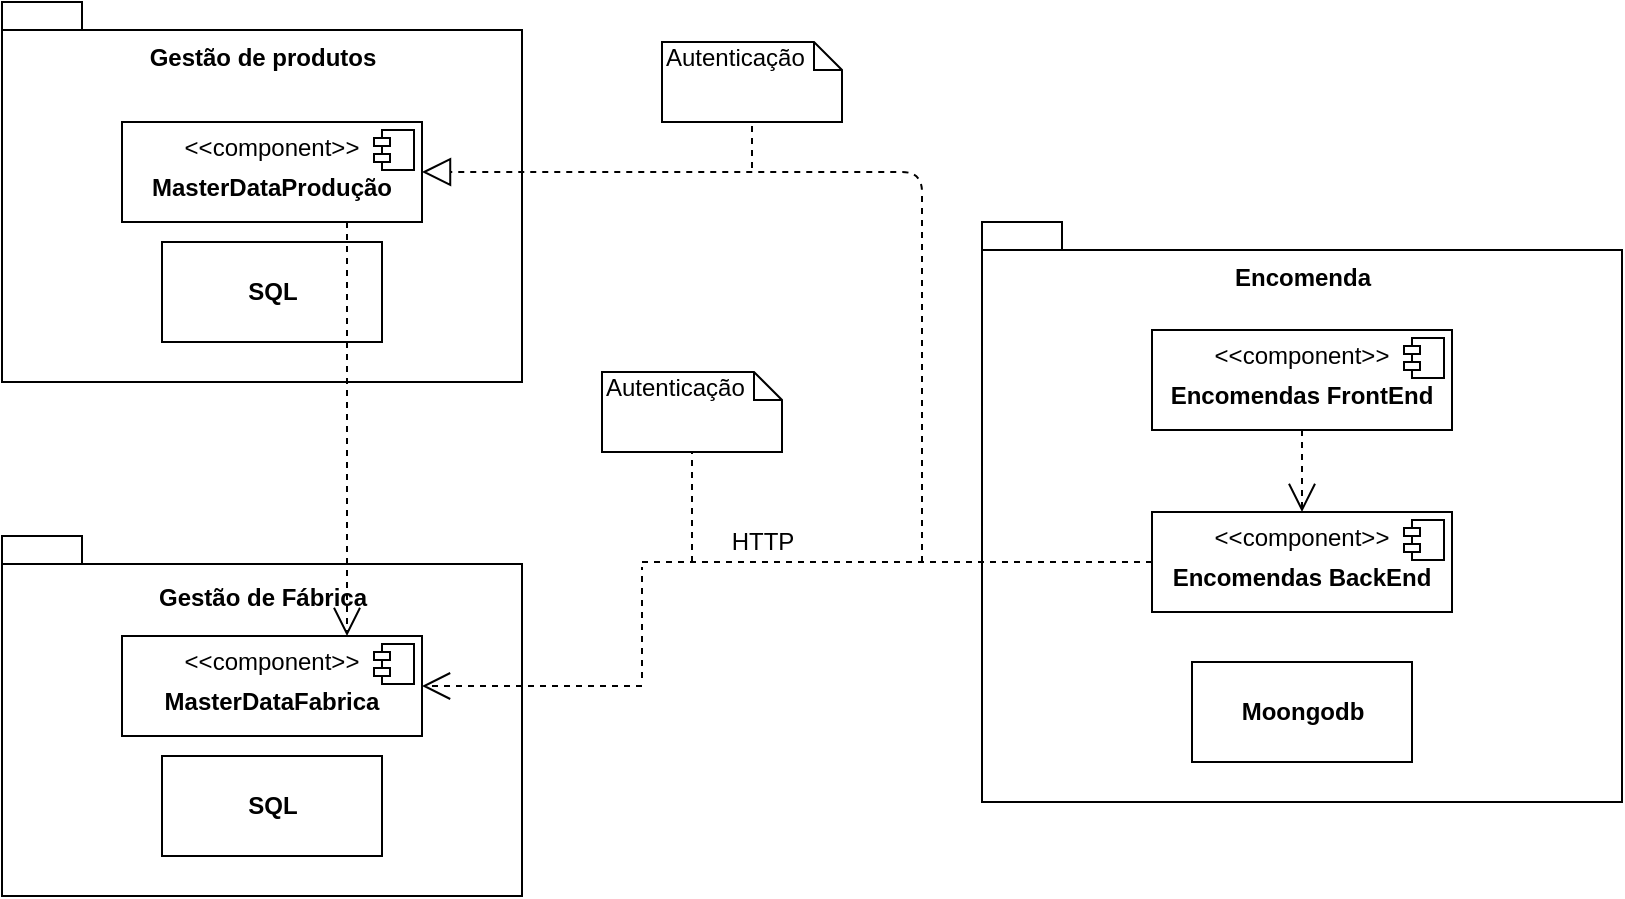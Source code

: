 <mxfile version="12.3.8" type="device" pages="1"><diagram id="PLNTlQ9wyNxuknjoGkww" name="Page-1"><mxGraphModel dx="3429" dy="2950" grid="1" gridSize="10" guides="1" tooltips="1" connect="1" arrows="1" fold="1" page="1" pageScale="1" pageWidth="850" pageHeight="1100" math="0" shadow="0"><root><mxCell id="0"/><mxCell id="1" parent="0"/><mxCell id="OuX6VGWtDcBMlLtFgzZo-1" value="Gestão de produtos&lt;br&gt;&lt;br&gt;&lt;br&gt;&lt;br&gt;&lt;br&gt;&lt;br&gt;&lt;br&gt;&lt;br&gt;&lt;br&gt;&lt;br&gt;&lt;br&gt;" style="shape=folder;fontStyle=1;spacingTop=10;tabWidth=40;tabHeight=14;tabPosition=left;html=1;" vertex="1" parent="1"><mxGeometry x="20" y="20" width="260" height="190" as="geometry"/></mxCell><mxCell id="OuX6VGWtDcBMlLtFgzZo-2" value="Gestão de Fábrica&lt;br&gt;&lt;br&gt;&lt;br&gt;&lt;br&gt;&lt;br&gt;&lt;br&gt;&lt;br&gt;&lt;br&gt;&lt;br&gt;&lt;br&gt;" style="shape=folder;fontStyle=1;spacingTop=10;tabWidth=40;tabHeight=14;tabPosition=left;html=1;" vertex="1" parent="1"><mxGeometry x="20" y="287" width="260" height="180" as="geometry"/></mxCell><mxCell id="OuX6VGWtDcBMlLtFgzZo-3" value="Encomenda&lt;br&gt;&lt;br&gt;&lt;br&gt;&lt;br&gt;&lt;br&gt;&lt;br&gt;&lt;br&gt;&lt;br&gt;&lt;br&gt;&lt;br&gt;&lt;br&gt;&lt;br&gt;&lt;br&gt;&lt;br&gt;&lt;br&gt;&lt;br&gt;&lt;br&gt;&lt;br&gt;" style="shape=folder;fontStyle=1;spacingTop=10;tabWidth=40;tabHeight=14;tabPosition=left;html=1;" vertex="1" parent="1"><mxGeometry x="510" y="130" width="320" height="290" as="geometry"/></mxCell><mxCell id="OuX6VGWtDcBMlLtFgzZo-6" value="&lt;p style=&quot;margin: 0px ; margin-top: 6px ; text-align: center&quot;&gt;&amp;lt;&amp;lt;component&amp;gt;&amp;gt;&lt;/p&gt;&lt;p style=&quot;margin: 0px ; margin-top: 6px ; text-align: center&quot;&gt;&lt;b&gt;MasterDataProdução&lt;/b&gt;&lt;/p&gt;" style="align=left;overflow=fill;html=1;" vertex="1" parent="1"><mxGeometry x="80" y="80" width="150" height="50" as="geometry"/></mxCell><mxCell id="OuX6VGWtDcBMlLtFgzZo-7" value="" style="shape=component;jettyWidth=8;jettyHeight=4;" vertex="1" parent="OuX6VGWtDcBMlLtFgzZo-6"><mxGeometry x="1" width="20" height="20" relative="1" as="geometry"><mxPoint x="-24" y="4" as="offset"/></mxGeometry></mxCell><mxCell id="OuX6VGWtDcBMlLtFgzZo-8" value="&lt;b&gt;SQL&lt;/b&gt;" style="html=1;" vertex="1" parent="1"><mxGeometry x="100" y="140" width="110" height="50" as="geometry"/></mxCell><mxCell id="OuX6VGWtDcBMlLtFgzZo-9" value="&lt;p style=&quot;margin: 0px ; margin-top: 6px ; text-align: center&quot;&gt;&amp;lt;&amp;lt;component&amp;gt;&amp;gt;&lt;/p&gt;&lt;p style=&quot;margin: 0px ; margin-top: 6px ; text-align: center&quot;&gt;&lt;b&gt;MasterDataFabrica&lt;/b&gt;&lt;/p&gt;" style="align=left;overflow=fill;html=1;" vertex="1" parent="1"><mxGeometry x="80" y="337" width="150" height="50" as="geometry"/></mxCell><mxCell id="OuX6VGWtDcBMlLtFgzZo-10" value="" style="shape=component;jettyWidth=8;jettyHeight=4;" vertex="1" parent="OuX6VGWtDcBMlLtFgzZo-9"><mxGeometry x="1" width="20" height="20" relative="1" as="geometry"><mxPoint x="-24" y="4" as="offset"/></mxGeometry></mxCell><mxCell id="OuX6VGWtDcBMlLtFgzZo-11" value="&lt;b&gt;SQL&lt;/b&gt;" style="html=1;" vertex="1" parent="1"><mxGeometry x="100" y="397" width="110" height="50" as="geometry"/></mxCell><mxCell id="OuX6VGWtDcBMlLtFgzZo-13" value="" style="endArrow=open;endSize=12;dashed=1;html=1;exitX=0.75;exitY=1;exitDx=0;exitDy=0;entryX=0.75;entryY=0;entryDx=0;entryDy=0;" edge="1" parent="1" source="OuX6VGWtDcBMlLtFgzZo-6" target="OuX6VGWtDcBMlLtFgzZo-9"><mxGeometry width="160" relative="1" as="geometry"><mxPoint x="10" y="470" as="sourcePoint"/><mxPoint x="170" y="470" as="targetPoint"/></mxGeometry></mxCell><mxCell id="OuX6VGWtDcBMlLtFgzZo-15" value="" style="endArrow=open;endSize=12;dashed=1;html=1;entryX=1;entryY=0.5;entryDx=0;entryDy=0;" edge="1" parent="1" target="OuX6VGWtDcBMlLtFgzZo-9"><mxGeometry width="160" relative="1" as="geometry"><mxPoint x="340" y="362" as="sourcePoint"/><mxPoint x="370" y="397" as="targetPoint"/><Array as="points"><mxPoint x="300" y="362"/></Array></mxGeometry></mxCell><mxCell id="OuX6VGWtDcBMlLtFgzZo-16" value="Autenticação" style="shape=note;whiteSpace=wrap;html=1;size=14;verticalAlign=top;align=left;spacingTop=-6;" vertex="1" parent="1"><mxGeometry x="350" y="40" width="90" height="40" as="geometry"/></mxCell><mxCell id="OuX6VGWtDcBMlLtFgzZo-17" value="Autenticação" style="shape=note;whiteSpace=wrap;html=1;size=14;verticalAlign=top;align=left;spacingTop=-6;" vertex="1" parent="1"><mxGeometry x="320" y="205" width="90" height="40" as="geometry"/></mxCell><mxCell id="OuX6VGWtDcBMlLtFgzZo-19" value="&lt;p style=&quot;margin: 0px ; margin-top: 6px ; text-align: center&quot;&gt;&amp;lt;&amp;lt;component&amp;gt;&amp;gt;&lt;/p&gt;&lt;p style=&quot;margin: 0px ; margin-top: 6px ; text-align: center&quot;&gt;&lt;b&gt;Encomendas FrontEnd&lt;/b&gt;&lt;/p&gt;" style="align=left;overflow=fill;html=1;" vertex="1" parent="1"><mxGeometry x="595" y="184" width="150" height="50" as="geometry"/></mxCell><mxCell id="OuX6VGWtDcBMlLtFgzZo-20" value="" style="shape=component;jettyWidth=8;jettyHeight=4;" vertex="1" parent="OuX6VGWtDcBMlLtFgzZo-19"><mxGeometry x="1" width="20" height="20" relative="1" as="geometry"><mxPoint x="-24" y="4" as="offset"/></mxGeometry></mxCell><mxCell id="OuX6VGWtDcBMlLtFgzZo-21" value="&lt;b&gt;Moongodb&lt;/b&gt;" style="html=1;" vertex="1" parent="1"><mxGeometry x="615" y="350" width="110" height="50" as="geometry"/></mxCell><mxCell id="OuX6VGWtDcBMlLtFgzZo-22" value="&lt;p style=&quot;margin: 0px ; margin-top: 6px ; text-align: center&quot;&gt;&amp;lt;&amp;lt;component&amp;gt;&amp;gt;&lt;/p&gt;&lt;p style=&quot;margin: 0px ; margin-top: 6px ; text-align: center&quot;&gt;&lt;b&gt;Encomendas BackEnd&lt;/b&gt;&lt;/p&gt;" style="align=left;overflow=fill;html=1;" vertex="1" parent="1"><mxGeometry x="595" y="275" width="150" height="50" as="geometry"/></mxCell><mxCell id="OuX6VGWtDcBMlLtFgzZo-23" value="" style="shape=component;jettyWidth=8;jettyHeight=4;" vertex="1" parent="OuX6VGWtDcBMlLtFgzZo-22"><mxGeometry x="1" width="20" height="20" relative="1" as="geometry"><mxPoint x="-24" y="4" as="offset"/></mxGeometry></mxCell><mxCell id="OuX6VGWtDcBMlLtFgzZo-26" value="" style="endArrow=none;dashed=1;html=1;entryX=0.5;entryY=1;entryDx=0;entryDy=0;entryPerimeter=0;" edge="1" parent="1" target="OuX6VGWtDcBMlLtFgzZo-17"><mxGeometry width="50" height="50" relative="1" as="geometry"><mxPoint x="365" y="300" as="sourcePoint"/><mxPoint x="260" y="490" as="targetPoint"/></mxGeometry></mxCell><mxCell id="OuX6VGWtDcBMlLtFgzZo-27" value="" style="endArrow=none;dashed=1;html=1;exitX=0;exitY=0.5;exitDx=0;exitDy=0;" edge="1" parent="1" source="OuX6VGWtDcBMlLtFgzZo-22"><mxGeometry width="50" height="50" relative="1" as="geometry"><mxPoint x="375" y="310" as="sourcePoint"/><mxPoint x="340" y="300" as="targetPoint"/></mxGeometry></mxCell><mxCell id="OuX6VGWtDcBMlLtFgzZo-28" value="" style="endArrow=none;dashed=1;html=1;entryX=0.5;entryY=1;entryDx=0;entryDy=0;entryPerimeter=0;" edge="1" parent="1"><mxGeometry width="50" height="50" relative="1" as="geometry"><mxPoint x="340" y="358" as="sourcePoint"/><mxPoint x="340" y="302.5" as="targetPoint"/></mxGeometry></mxCell><mxCell id="OuX6VGWtDcBMlLtFgzZo-30" value="HTTP" style="text;html=1;align=center;verticalAlign=middle;resizable=0;points=[];;autosize=1;" vertex="1" parent="1"><mxGeometry x="375" y="280" width="50" height="20" as="geometry"/></mxCell><mxCell id="OuX6VGWtDcBMlLtFgzZo-32" value="" style="endArrow=block;dashed=1;endFill=0;endSize=12;html=1;entryX=1;entryY=0.5;entryDx=0;entryDy=0;" edge="1" parent="1" target="OuX6VGWtDcBMlLtFgzZo-6"><mxGeometry width="160" relative="1" as="geometry"><mxPoint x="480" y="300" as="sourcePoint"/><mxPoint x="500" y="139.5" as="targetPoint"/><Array as="points"><mxPoint x="480" y="105"/></Array></mxGeometry></mxCell><mxCell id="OuX6VGWtDcBMlLtFgzZo-33" value="" style="endArrow=none;dashed=1;html=1;entryX=0.5;entryY=1;entryDx=0;entryDy=0;entryPerimeter=0;" edge="1" parent="1"><mxGeometry width="50" height="50" relative="1" as="geometry"><mxPoint x="395" y="103" as="sourcePoint"/><mxPoint x="395" y="80" as="targetPoint"/></mxGeometry></mxCell><mxCell id="OuX6VGWtDcBMlLtFgzZo-34" value="" style="endArrow=open;endSize=12;dashed=1;html=1;entryX=0.5;entryY=0;entryDx=0;entryDy=0;exitX=0.5;exitY=1;exitDx=0;exitDy=0;" edge="1" parent="1" source="OuX6VGWtDcBMlLtFgzZo-19" target="OuX6VGWtDcBMlLtFgzZo-22"><mxGeometry width="160" relative="1" as="geometry"><mxPoint x="520" y="376.5" as="sourcePoint"/><mxPoint x="410" y="376.5" as="targetPoint"/><Array as="points"/></mxGeometry></mxCell></root></mxGraphModel></diagram></mxfile>